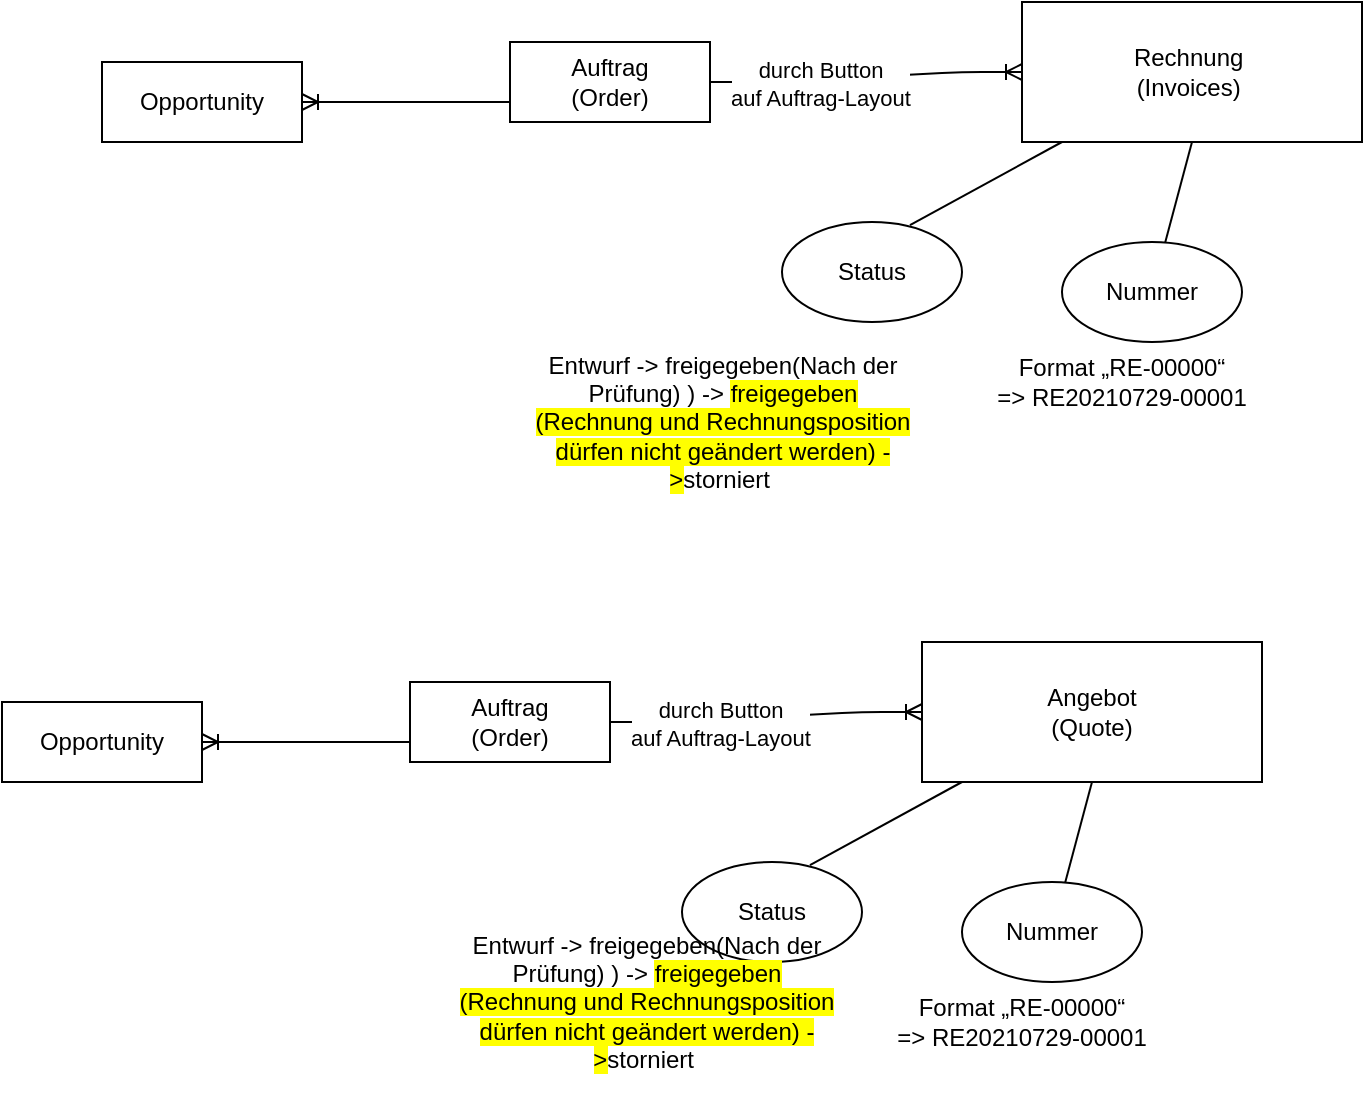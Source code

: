 <mxfile version="14.8.3" type="github">
  <diagram id="zpWr9lhcz-H4dS4IHWAz" name="Page-1">
    <mxGraphModel dx="1038" dy="556" grid="1" gridSize="10" guides="1" tooltips="1" connect="1" arrows="1" fold="1" page="1" pageScale="1" pageWidth="827" pageHeight="1169" math="0" shadow="0">
      <root>
        <mxCell id="0" />
        <mxCell id="1" parent="0" />
        <mxCell id="6WLw751Yr984MGR5i2kP-1" value="Opportunity" style="whiteSpace=wrap;html=1;align=center;" parent="1" vertex="1">
          <mxGeometry x="160" y="130" width="100" height="40" as="geometry" />
        </mxCell>
        <mxCell id="6WLw751Yr984MGR5i2kP-2" value="Auftrag&lt;br&gt;(Order)" style="whiteSpace=wrap;html=1;align=center;" parent="1" vertex="1">
          <mxGeometry x="364" y="120" width="100" height="40" as="geometry" />
        </mxCell>
        <mxCell id="6WLw751Yr984MGR5i2kP-4" value="" style="edgeStyle=entityRelationEdgeStyle;fontSize=12;html=1;endArrow=ERoneToMany;entryX=1;entryY=0.5;entryDx=0;entryDy=0;exitX=0;exitY=0.75;exitDx=0;exitDy=0;" parent="1" source="6WLw751Yr984MGR5i2kP-2" target="6WLw751Yr984MGR5i2kP-1" edge="1">
          <mxGeometry width="100" height="100" relative="1" as="geometry">
            <mxPoint x="350" y="230" as="sourcePoint" />
            <mxPoint x="340" y="240" as="targetPoint" />
          </mxGeometry>
        </mxCell>
        <mxCell id="6WLw751Yr984MGR5i2kP-5" value="Rechnung&amp;nbsp;&lt;br&gt;(Invoices)&amp;nbsp;" style="whiteSpace=wrap;html=1;align=center;" parent="1" vertex="1">
          <mxGeometry x="620" y="100" width="170" height="70" as="geometry" />
        </mxCell>
        <mxCell id="6WLw751Yr984MGR5i2kP-7" value="" style="edgeStyle=entityRelationEdgeStyle;fontSize=12;html=1;endArrow=ERoneToMany;exitX=1;exitY=0.5;exitDx=0;exitDy=0;entryX=0;entryY=0.5;entryDx=0;entryDy=0;" parent="1" source="6WLw751Yr984MGR5i2kP-2" target="6WLw751Yr984MGR5i2kP-5" edge="1">
          <mxGeometry width="100" height="100" relative="1" as="geometry">
            <mxPoint x="510" y="150" as="sourcePoint" />
            <mxPoint x="600" y="150" as="targetPoint" />
          </mxGeometry>
        </mxCell>
        <mxCell id="6WLw751Yr984MGR5i2kP-9" value="durch Button&lt;br&gt;auf Auftrag-Layout" style="edgeLabel;html=1;align=center;verticalAlign=middle;resizable=0;points=[];" parent="6WLw751Yr984MGR5i2kP-7" vertex="1" connectable="0">
          <mxGeometry x="-0.302" y="-2" relative="1" as="geometry">
            <mxPoint as="offset" />
          </mxGeometry>
        </mxCell>
        <mxCell id="6WLw751Yr984MGR5i2kP-10" value="Status" style="ellipse;whiteSpace=wrap;html=1;" parent="1" vertex="1">
          <mxGeometry x="500" y="210" width="90" height="50" as="geometry" />
        </mxCell>
        <mxCell id="6WLw751Yr984MGR5i2kP-12" value="" style="endArrow=none;html=1;exitX=0.711;exitY=0.032;exitDx=0;exitDy=0;exitPerimeter=0;" parent="1" source="6WLw751Yr984MGR5i2kP-10" edge="1">
          <mxGeometry width="50" height="50" relative="1" as="geometry">
            <mxPoint x="590" y="220" as="sourcePoint" />
            <mxPoint x="640" y="170" as="targetPoint" />
          </mxGeometry>
        </mxCell>
        <mxCell id="6WLw751Yr984MGR5i2kP-17" value="&lt;span style=&quot;color: rgba(0 , 0 , 0 , 0) ; font-family: monospace ; font-size: 0px&quot;&gt;%3CmxGraphModel%3E%3Croot%3E%3CmxCell%20id%3D%220%22%2F%3E%3CmxCell%20id%3D%221%22%20parent%3D%220%22%2F%3E%3CmxCell%20id%3D%222%22%20value%3D%22%26lt%3Bh1%20style%3D%26quot%3Btext-align%3A%20left%26quot%3B%26gt%3B%26lt%3Bspan%20style%3D%26quot%3Bfont-family%3A%20%26amp%3B%2334%3Bverdana%26amp%3B%2334%3B%20%2C%20%26amp%3B%2334%3Bgeneva%26amp%3B%2334%3B%20%2C%20sans-serif%20%3B%20font-size%3A%2012px%20%3B%20font-weight%3A%20400%26quot%3B%26gt%3BEntwurf%20-%26amp%3Bgt%3B%20Freigeben%26lt%3B%2Fspan%26gt%3B.%26lt%3B%2Fh1%26gt%3B%22%20style%3D%22text%3Bhtml%3D1%3BstrokeColor%3Dnone%3BfillColor%3Dnone%3Balign%3Dcenter%3BverticalAlign%3Dmiddle%3BwhiteSpace%3Dwrap%3Brounded%3D0%3B%22%20vertex%3D%221%22%20parent%3D%221%22%3E%3CmxGeometry%20x%3D%22414%22%20y%3D%22260%22%20width%3D%22170%22%20height%3D%2220%22%20as%3D%22geometry%22%2F%3E%3C%2FmxCell%3E%3C%2Froot%3E%3C%2FmxGraphModel%3E&lt;/span&gt;" style="text;html=1;strokeColor=none;fillColor=none;align=center;verticalAlign=middle;whiteSpace=wrap;rounded=0;" parent="1" vertex="1">
          <mxGeometry x="450" y="280" width="40" height="20" as="geometry" />
        </mxCell>
        <mxCell id="6WLw751Yr984MGR5i2kP-19" value="Entwurf -&amp;gt; freigegeben(Nach der Prüfung) ) -&amp;gt;&amp;nbsp;&lt;span style=&quot;font-size: 9pt ; font-family: &amp;#34;verdana&amp;#34; , sans-serif ; background: yellow&quot;&gt;freigegeben (Rechnung und Rechnungsposition dürfen nicht geändert werden) -&amp;gt;&lt;/span&gt;&lt;span style=&quot;font-size: 9pt ; font-family: &amp;#34;verdana&amp;#34; , sans-serif&quot;&gt;storniert&amp;nbsp;&lt;/span&gt;" style="text;html=1;strokeColor=none;fillColor=none;align=center;verticalAlign=middle;whiteSpace=wrap;rounded=0;" parent="1" vertex="1">
          <mxGeometry x="372.5" y="260" width="195" height="100" as="geometry" />
        </mxCell>
        <mxCell id="6WLw751Yr984MGR5i2kP-20" value="Nummer" style="ellipse;whiteSpace=wrap;html=1;" parent="1" vertex="1">
          <mxGeometry x="640" y="220" width="90" height="50" as="geometry" />
        </mxCell>
        <mxCell id="6WLw751Yr984MGR5i2kP-23" value="" style="endArrow=none;html=1;entryX=0.5;entryY=1;entryDx=0;entryDy=0;" parent="1" source="6WLw751Yr984MGR5i2kP-20" target="6WLw751Yr984MGR5i2kP-5" edge="1">
          <mxGeometry width="50" height="50" relative="1" as="geometry">
            <mxPoint x="620" y="240" as="sourcePoint" />
            <mxPoint x="670" y="190" as="targetPoint" />
          </mxGeometry>
        </mxCell>
        <mxCell id="6WLw751Yr984MGR5i2kP-24" value="&lt;span style=&quot;font-size: 9pt ; font-family: &amp;#34;verdana&amp;#34; , sans-serif&quot;&gt;Format „RE-00000“&lt;br&gt;&lt;/span&gt;&lt;span&gt;=&amp;gt; RE20210729-00001&lt;/span&gt;&lt;span style=&quot;font-size: 9pt ; font-family: &amp;#34;verdana&amp;#34; , sans-serif&quot;&gt;&lt;br&gt;&lt;/span&gt;" style="text;html=1;strokeColor=none;fillColor=none;align=center;verticalAlign=middle;whiteSpace=wrap;rounded=0;" parent="1" vertex="1">
          <mxGeometry x="600" y="280" width="140" height="20" as="geometry" />
        </mxCell>
        <mxCell id="sKPs6LCrciZT9g_w5KVV-1" value="Opportunity" style="whiteSpace=wrap;html=1;align=center;" vertex="1" parent="1">
          <mxGeometry x="110" y="450" width="100" height="40" as="geometry" />
        </mxCell>
        <mxCell id="sKPs6LCrciZT9g_w5KVV-2" value="Auftrag&lt;br&gt;(Order)" style="whiteSpace=wrap;html=1;align=center;" vertex="1" parent="1">
          <mxGeometry x="314" y="440" width="100" height="40" as="geometry" />
        </mxCell>
        <mxCell id="sKPs6LCrciZT9g_w5KVV-3" value="" style="edgeStyle=entityRelationEdgeStyle;fontSize=12;html=1;endArrow=ERoneToMany;entryX=1;entryY=0.5;entryDx=0;entryDy=0;exitX=0;exitY=0.75;exitDx=0;exitDy=0;" edge="1" parent="1" source="sKPs6LCrciZT9g_w5KVV-2" target="sKPs6LCrciZT9g_w5KVV-1">
          <mxGeometry width="100" height="100" relative="1" as="geometry">
            <mxPoint x="300" y="550" as="sourcePoint" />
            <mxPoint x="290" y="560" as="targetPoint" />
          </mxGeometry>
        </mxCell>
        <mxCell id="sKPs6LCrciZT9g_w5KVV-4" value="&amp;nbsp;Angebot&amp;nbsp;&lt;br&gt;(Quote)" style="whiteSpace=wrap;html=1;align=center;" vertex="1" parent="1">
          <mxGeometry x="570" y="420" width="170" height="70" as="geometry" />
        </mxCell>
        <mxCell id="sKPs6LCrciZT9g_w5KVV-5" value="" style="edgeStyle=entityRelationEdgeStyle;fontSize=12;html=1;endArrow=ERoneToMany;exitX=1;exitY=0.5;exitDx=0;exitDy=0;entryX=0;entryY=0.5;entryDx=0;entryDy=0;" edge="1" parent="1" source="sKPs6LCrciZT9g_w5KVV-2" target="sKPs6LCrciZT9g_w5KVV-4">
          <mxGeometry width="100" height="100" relative="1" as="geometry">
            <mxPoint x="460" y="470" as="sourcePoint" />
            <mxPoint x="550" y="470" as="targetPoint" />
          </mxGeometry>
        </mxCell>
        <mxCell id="sKPs6LCrciZT9g_w5KVV-6" value="durch Button&lt;br&gt;auf Auftrag-Layout" style="edgeLabel;html=1;align=center;verticalAlign=middle;resizable=0;points=[];" vertex="1" connectable="0" parent="sKPs6LCrciZT9g_w5KVV-5">
          <mxGeometry x="-0.302" y="-2" relative="1" as="geometry">
            <mxPoint as="offset" />
          </mxGeometry>
        </mxCell>
        <mxCell id="sKPs6LCrciZT9g_w5KVV-7" value="Status" style="ellipse;whiteSpace=wrap;html=1;" vertex="1" parent="1">
          <mxGeometry x="450" y="530" width="90" height="50" as="geometry" />
        </mxCell>
        <mxCell id="sKPs6LCrciZT9g_w5KVV-8" value="" style="endArrow=none;html=1;exitX=0.711;exitY=0.032;exitDx=0;exitDy=0;exitPerimeter=0;" edge="1" parent="1" source="sKPs6LCrciZT9g_w5KVV-7">
          <mxGeometry width="50" height="50" relative="1" as="geometry">
            <mxPoint x="540" y="540" as="sourcePoint" />
            <mxPoint x="590" y="490" as="targetPoint" />
          </mxGeometry>
        </mxCell>
        <mxCell id="sKPs6LCrciZT9g_w5KVV-9" value="&lt;span style=&quot;color: rgba(0 , 0 , 0 , 0) ; font-family: monospace ; font-size: 0px&quot;&gt;%3CmxGraphModel%3E%3Croot%3E%3CmxCell%20id%3D%220%22%2F%3E%3CmxCell%20id%3D%221%22%20parent%3D%220%22%2F%3E%3CmxCell%20id%3D%222%22%20value%3D%22%26lt%3Bh1%20style%3D%26quot%3Btext-align%3A%20left%26quot%3B%26gt%3B%26lt%3Bspan%20style%3D%26quot%3Bfont-family%3A%20%26amp%3B%2334%3Bverdana%26amp%3B%2334%3B%20%2C%20%26amp%3B%2334%3Bgeneva%26amp%3B%2334%3B%20%2C%20sans-serif%20%3B%20font-size%3A%2012px%20%3B%20font-weight%3A%20400%26quot%3B%26gt%3BEntwurf%20-%26amp%3Bgt%3B%20Freigeben%26lt%3B%2Fspan%26gt%3B.%26lt%3B%2Fh1%26gt%3B%22%20style%3D%22text%3Bhtml%3D1%3BstrokeColor%3Dnone%3BfillColor%3Dnone%3Balign%3Dcenter%3BverticalAlign%3Dmiddle%3BwhiteSpace%3Dwrap%3Brounded%3D0%3B%22%20vertex%3D%221%22%20parent%3D%221%22%3E%3CmxGeometry%20x%3D%22414%22%20y%3D%22260%22%20width%3D%22170%22%20height%3D%2220%22%20as%3D%22geometry%22%2F%3E%3C%2FmxCell%3E%3C%2Froot%3E%3C%2FmxGraphModel%3E&lt;/span&gt;" style="text;html=1;strokeColor=none;fillColor=none;align=center;verticalAlign=middle;whiteSpace=wrap;rounded=0;" vertex="1" parent="1">
          <mxGeometry x="400" y="600" width="40" height="20" as="geometry" />
        </mxCell>
        <mxCell id="sKPs6LCrciZT9g_w5KVV-10" value="Entwurf -&amp;gt; freigegeben(Nach der Prüfung) ) -&amp;gt;&amp;nbsp;&lt;span style=&quot;font-size: 9pt ; font-family: &amp;#34;verdana&amp;#34; , sans-serif ; background: yellow&quot;&gt;freigegeben (Rechnung und Rechnungsposition dürfen nicht geändert werden) -&amp;gt;&lt;/span&gt;&lt;span style=&quot;font-size: 9pt ; font-family: &amp;#34;verdana&amp;#34; , sans-serif&quot;&gt;storniert&amp;nbsp;&lt;/span&gt;" style="text;html=1;strokeColor=none;fillColor=none;align=center;verticalAlign=middle;whiteSpace=wrap;rounded=0;" vertex="1" parent="1">
          <mxGeometry x="335" y="550" width="195" height="100" as="geometry" />
        </mxCell>
        <mxCell id="sKPs6LCrciZT9g_w5KVV-11" value="Nummer" style="ellipse;whiteSpace=wrap;html=1;" vertex="1" parent="1">
          <mxGeometry x="590" y="540" width="90" height="50" as="geometry" />
        </mxCell>
        <mxCell id="sKPs6LCrciZT9g_w5KVV-12" value="" style="endArrow=none;html=1;entryX=0.5;entryY=1;entryDx=0;entryDy=0;" edge="1" parent="1" source="sKPs6LCrciZT9g_w5KVV-11" target="sKPs6LCrciZT9g_w5KVV-4">
          <mxGeometry width="50" height="50" relative="1" as="geometry">
            <mxPoint x="570" y="560" as="sourcePoint" />
            <mxPoint x="620" y="510" as="targetPoint" />
          </mxGeometry>
        </mxCell>
        <mxCell id="sKPs6LCrciZT9g_w5KVV-13" value="&lt;span style=&quot;font-size: 9pt ; font-family: &amp;#34;verdana&amp;#34; , sans-serif&quot;&gt;Format „RE-00000“&lt;br&gt;&lt;/span&gt;&lt;span&gt;=&amp;gt; RE20210729-00001&lt;/span&gt;&lt;span style=&quot;font-size: 9pt ; font-family: &amp;#34;verdana&amp;#34; , sans-serif&quot;&gt;&lt;br&gt;&lt;/span&gt;" style="text;html=1;strokeColor=none;fillColor=none;align=center;verticalAlign=middle;whiteSpace=wrap;rounded=0;" vertex="1" parent="1">
          <mxGeometry x="550" y="600" width="140" height="20" as="geometry" />
        </mxCell>
      </root>
    </mxGraphModel>
  </diagram>
</mxfile>
